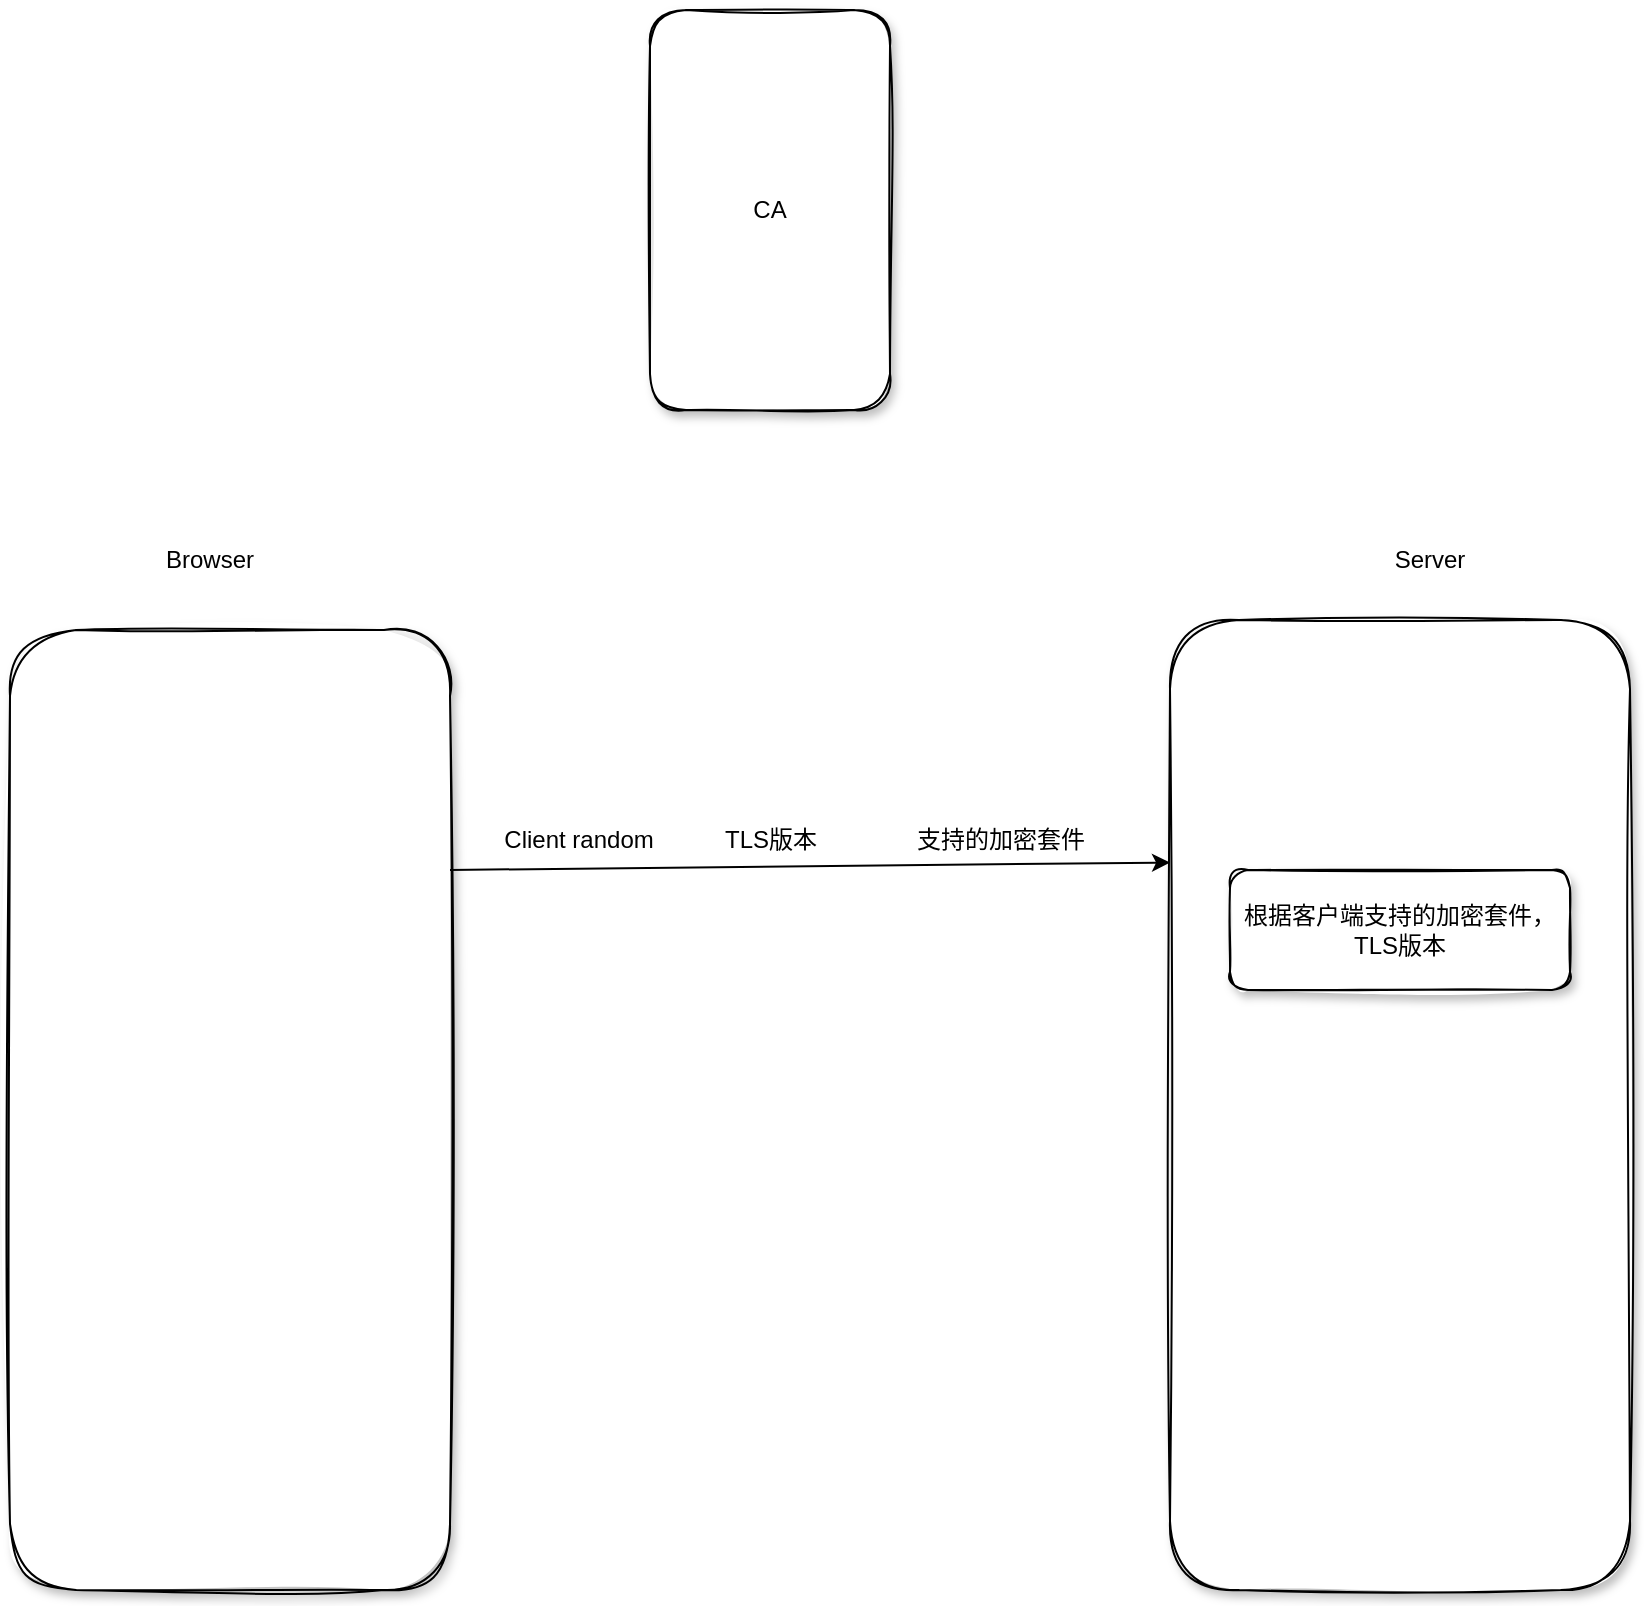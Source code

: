 <mxfile version="20.8.13" type="github">
  <diagram name="第 1 页" id="ejHZZwVxkcxiUhgQxFvp">
    <mxGraphModel dx="1329" dy="828" grid="1" gridSize="10" guides="1" tooltips="1" connect="1" arrows="1" fold="1" page="1" pageScale="1" pageWidth="827" pageHeight="1169" math="0" shadow="0">
      <root>
        <mxCell id="0" />
        <mxCell id="1" parent="0" />
        <mxCell id="8DuH4D30n_TOJNGaP2V3-1" value="" style="rounded=1;whiteSpace=wrap;html=1;sketch=1;curveFitting=1;jiggle=2;shadow=1;glass=0;" vertex="1" parent="1">
          <mxGeometry x="130" y="340" width="220" height="480" as="geometry" />
        </mxCell>
        <mxCell id="8DuH4D30n_TOJNGaP2V3-2" value="" style="rounded=1;whiteSpace=wrap;html=1;shadow=1;glass=0;sketch=1;" vertex="1" parent="1">
          <mxGeometry x="710" y="335" width="230" height="485" as="geometry" />
        </mxCell>
        <mxCell id="8DuH4D30n_TOJNGaP2V3-3" value="Browser" style="text;html=1;strokeColor=none;fillColor=none;align=center;verticalAlign=middle;whiteSpace=wrap;rounded=0;" vertex="1" parent="1">
          <mxGeometry x="200" y="290" width="60" height="30" as="geometry" />
        </mxCell>
        <mxCell id="8DuH4D30n_TOJNGaP2V3-4" value="Server" style="text;html=1;strokeColor=none;fillColor=none;align=center;verticalAlign=middle;whiteSpace=wrap;rounded=0;" vertex="1" parent="1">
          <mxGeometry x="810" y="290" width="60" height="30" as="geometry" />
        </mxCell>
        <mxCell id="8DuH4D30n_TOJNGaP2V3-5" value="&lt;div style=&quot;&quot;&gt;&lt;span style=&quot;background-color: initial;&quot;&gt;CA&lt;/span&gt;&lt;/div&gt;" style="rounded=1;whiteSpace=wrap;html=1;shadow=1;glass=0;sketch=1;align=center;" vertex="1" parent="1">
          <mxGeometry x="450" y="30" width="120" height="200" as="geometry" />
        </mxCell>
        <mxCell id="8DuH4D30n_TOJNGaP2V3-6" value="" style="endArrow=classic;html=1;rounded=0;exitX=1;exitY=0.25;exitDx=0;exitDy=0;entryX=0;entryY=0.25;entryDx=0;entryDy=0;" edge="1" parent="1" source="8DuH4D30n_TOJNGaP2V3-1" target="8DuH4D30n_TOJNGaP2V3-2">
          <mxGeometry width="50" height="50" relative="1" as="geometry">
            <mxPoint x="390" y="270" as="sourcePoint" />
            <mxPoint x="440" y="220" as="targetPoint" />
          </mxGeometry>
        </mxCell>
        <mxCell id="8DuH4D30n_TOJNGaP2V3-7" value="Client random" style="text;html=1;align=center;verticalAlign=middle;resizable=0;points=[];autosize=1;strokeColor=none;fillColor=none;" vertex="1" parent="1">
          <mxGeometry x="364" y="430" width="100" height="30" as="geometry" />
        </mxCell>
        <mxCell id="8DuH4D30n_TOJNGaP2V3-8" value="TLS版本" style="text;html=1;align=center;verticalAlign=middle;resizable=0;points=[];autosize=1;strokeColor=none;fillColor=none;rotation=0;" vertex="1" parent="1">
          <mxGeometry x="475" y="430" width="70" height="30" as="geometry" />
        </mxCell>
        <mxCell id="8DuH4D30n_TOJNGaP2V3-9" value="支持的加密套件" style="text;html=1;align=center;verticalAlign=middle;resizable=0;points=[];autosize=1;strokeColor=none;fillColor=none;" vertex="1" parent="1">
          <mxGeometry x="570" y="430" width="110" height="30" as="geometry" />
        </mxCell>
        <mxCell id="8DuH4D30n_TOJNGaP2V3-10" value="根据客户端支持的加密套件，TLS版本" style="rounded=1;whiteSpace=wrap;html=1;shadow=1;glass=0;sketch=1;" vertex="1" parent="1">
          <mxGeometry x="740" y="460" width="170" height="60" as="geometry" />
        </mxCell>
      </root>
    </mxGraphModel>
  </diagram>
</mxfile>
